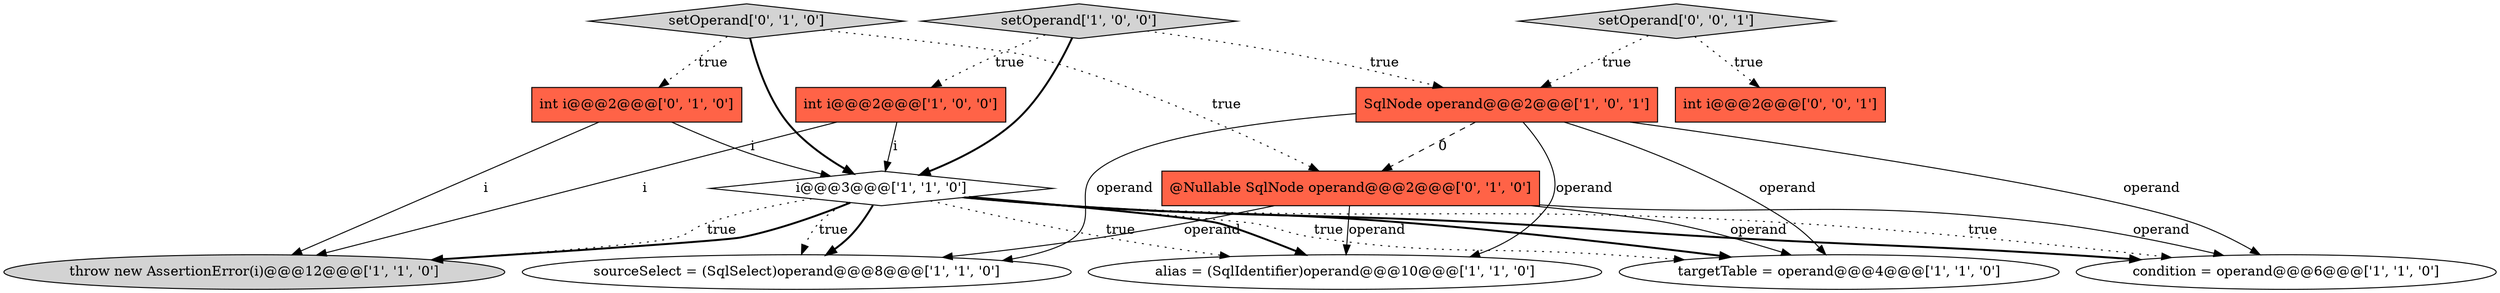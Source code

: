 digraph {
8 [style = filled, label = "setOperand['1', '0', '0']", fillcolor = lightgray, shape = diamond image = "AAA0AAABBB1BBB"];
12 [style = filled, label = "int i@@@2@@@['0', '0', '1']", fillcolor = tomato, shape = box image = "AAA0AAABBB3BBB"];
4 [style = filled, label = "condition = operand@@@6@@@['1', '1', '0']", fillcolor = white, shape = ellipse image = "AAA0AAABBB1BBB"];
7 [style = filled, label = "SqlNode operand@@@2@@@['1', '0', '1']", fillcolor = tomato, shape = box image = "AAA0AAABBB1BBB"];
3 [style = filled, label = "alias = (SqlIdentifier)operand@@@10@@@['1', '1', '0']", fillcolor = white, shape = ellipse image = "AAA0AAABBB1BBB"];
6 [style = filled, label = "sourceSelect = (SqlSelect)operand@@@8@@@['1', '1', '0']", fillcolor = white, shape = ellipse image = "AAA0AAABBB1BBB"];
5 [style = filled, label = "i@@@3@@@['1', '1', '0']", fillcolor = white, shape = diamond image = "AAA0AAABBB1BBB"];
13 [style = filled, label = "setOperand['0', '0', '1']", fillcolor = lightgray, shape = diamond image = "AAA0AAABBB3BBB"];
1 [style = filled, label = "int i@@@2@@@['1', '0', '0']", fillcolor = tomato, shape = box image = "AAA0AAABBB1BBB"];
11 [style = filled, label = "setOperand['0', '1', '0']", fillcolor = lightgray, shape = diamond image = "AAA0AAABBB2BBB"];
2 [style = filled, label = "throw new AssertionError(i)@@@12@@@['1', '1', '0']", fillcolor = lightgray, shape = ellipse image = "AAA0AAABBB1BBB"];
10 [style = filled, label = "@Nullable SqlNode operand@@@2@@@['0', '1', '0']", fillcolor = tomato, shape = box image = "AAA1AAABBB2BBB"];
9 [style = filled, label = "int i@@@2@@@['0', '1', '0']", fillcolor = tomato, shape = box image = "AAA0AAABBB2BBB"];
0 [style = filled, label = "targetTable = operand@@@4@@@['1', '1', '0']", fillcolor = white, shape = ellipse image = "AAA0AAABBB1BBB"];
5->3 [style = bold, label=""];
7->3 [style = solid, label="operand"];
13->12 [style = dotted, label="true"];
7->6 [style = solid, label="operand"];
9->5 [style = solid, label="i"];
10->4 [style = solid, label="operand"];
11->10 [style = dotted, label="true"];
1->5 [style = solid, label="i"];
9->2 [style = solid, label="i"];
5->6 [style = dotted, label="true"];
8->7 [style = dotted, label="true"];
11->9 [style = dotted, label="true"];
5->0 [style = dotted, label="true"];
13->7 [style = dotted, label="true"];
5->3 [style = dotted, label="true"];
7->0 [style = solid, label="operand"];
5->4 [style = dotted, label="true"];
8->1 [style = dotted, label="true"];
11->5 [style = bold, label=""];
5->2 [style = bold, label=""];
10->3 [style = solid, label="operand"];
5->6 [style = bold, label=""];
8->5 [style = bold, label=""];
10->6 [style = solid, label="operand"];
5->0 [style = bold, label=""];
7->4 [style = solid, label="operand"];
1->2 [style = solid, label="i"];
5->4 [style = bold, label=""];
7->10 [style = dashed, label="0"];
10->0 [style = solid, label="operand"];
5->2 [style = dotted, label="true"];
}
